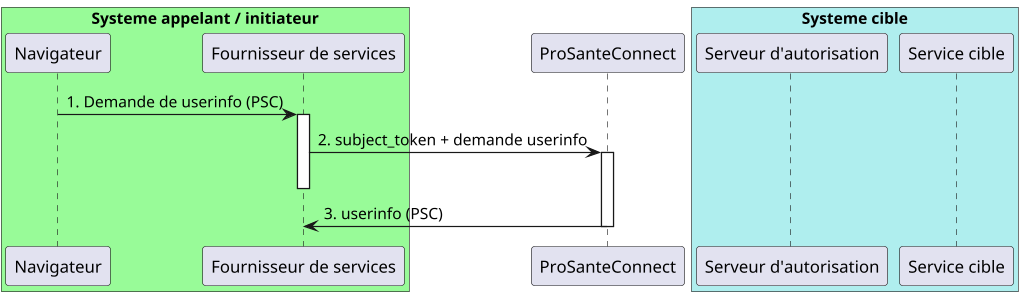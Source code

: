 @startuml
scale 1024*768
box "Systeme appelant / initiateur" #palegreen
participant "Navigateur" as n
participant "Fournisseur de services" as proxyl
end box

participant "ProSanteConnect" as psc
box  "Systeme cible" #paleturquoise
participant "Serveur d'autorisation" as AS
participant "Service cible" as API
end box

n->proxyl:1. Demande de userinfo (PSC)
	activate proxyl
proxyl->psc:2. subject_token + demande userinfo
	activate psc
    deactivate proxyl
psc->proxyl:3. userinfo (PSC)

	deactivate psc
	
@enduml